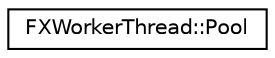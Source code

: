 digraph "Graphical Class Hierarchy"
{
  edge [fontname="Helvetica",fontsize="10",labelfontname="Helvetica",labelfontsize="10"];
  node [fontname="Helvetica",fontsize="10",shape=record];
  rankdir="LR";
  Node0 [label="FXWorkerThread::Pool",height=0.2,width=0.4,color="black", fillcolor="white", style="filled",URL="$dc/d9e/class_f_x_worker_thread_1_1_pool.html",tooltip="A pool of worker threads which distributes the tasks and collects the results. "];
}
